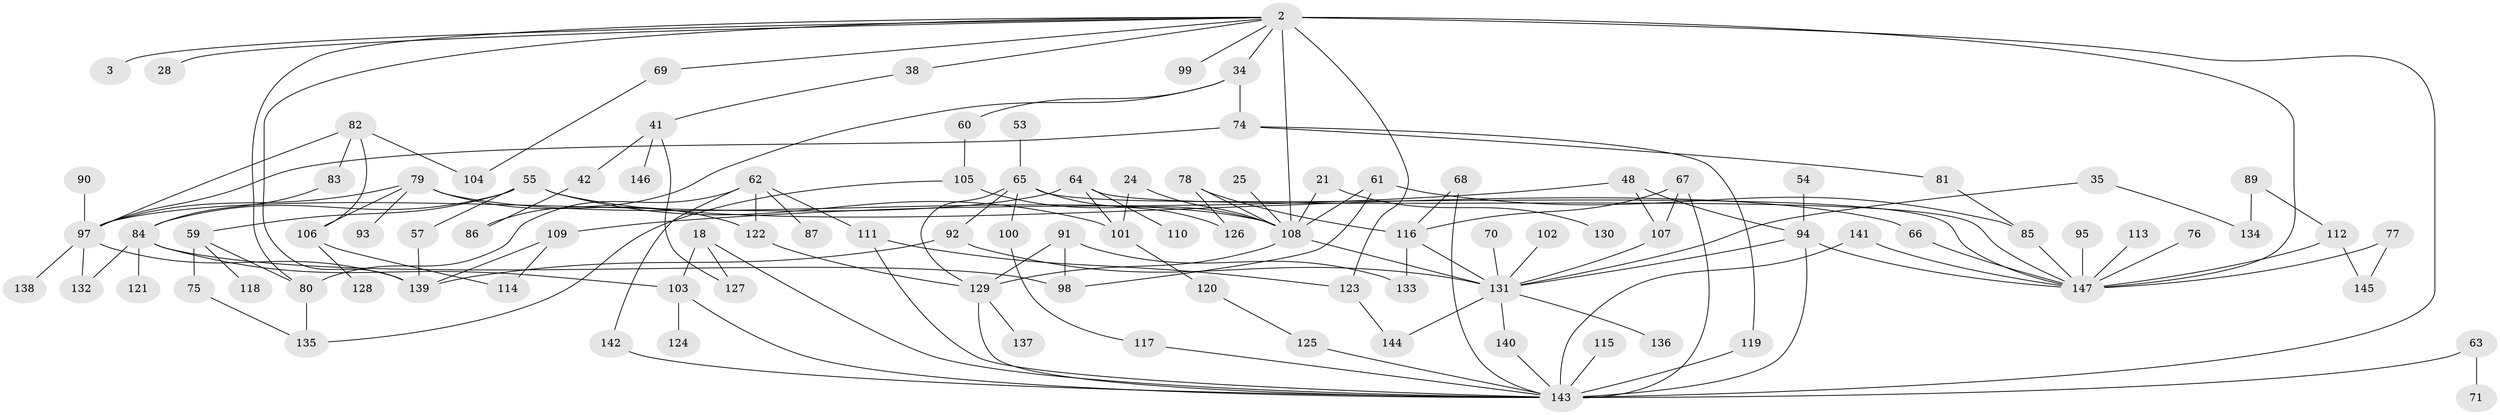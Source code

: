 // original degree distribution, {10: 0.006802721088435374, 9: 0.006802721088435374, 1: 0.19727891156462585, 5: 0.07482993197278912, 6: 0.027210884353741496, 2: 0.3333333333333333, 3: 0.21768707482993196, 4: 0.11564625850340136, 7: 0.02040816326530612}
// Generated by graph-tools (version 1.1) at 2025/44/03/04/25 21:44:45]
// undirected, 102 vertices, 151 edges
graph export_dot {
graph [start="1"]
  node [color=gray90,style=filled];
  2 [super="+1"];
  3;
  18;
  21;
  24;
  25;
  28;
  34;
  35;
  38;
  41;
  42;
  48;
  53;
  54;
  55;
  57;
  59;
  60;
  61;
  62;
  63;
  64;
  65 [super="+39"];
  66 [super="+51"];
  67;
  68;
  69;
  70;
  71;
  74;
  75;
  76;
  77;
  78;
  79;
  80 [super="+29"];
  81;
  82;
  83;
  84;
  85;
  86;
  87;
  89;
  90;
  91;
  92 [super="+44"];
  93;
  94 [super="+16+72"];
  95;
  97 [super="+40+46"];
  98 [super="+88"];
  99;
  100;
  101;
  102;
  103 [super="+52"];
  104;
  105;
  106;
  107;
  108 [super="+26+12+15"];
  109 [super="+45"];
  110;
  111;
  112 [super="+49"];
  113;
  114;
  115;
  116 [super="+37"];
  117;
  118;
  119;
  120;
  121;
  122;
  123;
  124;
  125;
  126;
  127;
  128;
  129 [super="+58+56"];
  130;
  131 [super="+17+96"];
  132;
  133;
  134;
  135;
  136;
  137;
  138;
  139 [super="+36"];
  140;
  141;
  142;
  143 [super="+33+50+73"];
  144;
  145;
  146;
  147 [super="+32+47"];
  2 -- 3;
  2 -- 28;
  2 -- 38;
  2 -- 99;
  2 -- 34;
  2 -- 69;
  2 -- 123;
  2 -- 143 [weight=3];
  2 -- 147 [weight=2];
  2 -- 108 [weight=3];
  2 -- 139;
  2 -- 80;
  18 -- 127;
  18 -- 103 [weight=2];
  18 -- 143;
  21 -- 130;
  21 -- 108;
  24 -- 101;
  24 -- 108;
  25 -- 108;
  34 -- 60;
  34 -- 74;
  34 -- 86;
  35 -- 134;
  35 -- 131;
  38 -- 41;
  41 -- 42;
  41 -- 146;
  41 -- 127;
  42 -- 86;
  48 -- 107;
  48 -- 94;
  48 -- 109;
  53 -- 65;
  54 -- 94;
  55 -- 101;
  55 -- 84;
  55 -- 59;
  55 -- 57;
  55 -- 66;
  57 -- 139;
  59 -- 75;
  59 -- 118;
  59 -- 80;
  60 -- 105;
  61 -- 85;
  61 -- 98;
  61 -- 108;
  62 -- 87;
  62 -- 111;
  62 -- 122;
  62 -- 142;
  62 -- 80;
  63 -- 71;
  63 -- 143;
  64 -- 101;
  64 -- 110;
  64 -- 147;
  64 -- 97;
  65 -- 126;
  65 -- 147;
  65 -- 100;
  65 -- 92;
  65 -- 129;
  66 -- 147;
  67 -- 116;
  67 -- 107;
  67 -- 143;
  68 -- 116;
  68 -- 143;
  69 -- 104;
  70 -- 131;
  74 -- 81;
  74 -- 97;
  74 -- 119;
  75 -- 135;
  76 -- 147;
  77 -- 145;
  77 -- 147;
  78 -- 126;
  78 -- 116;
  78 -- 108;
  79 -- 93;
  79 -- 122;
  79 -- 106;
  79 -- 108;
  79 -- 97;
  80 -- 135;
  81 -- 85;
  82 -- 83;
  82 -- 104;
  82 -- 106;
  82 -- 97;
  83 -- 84;
  84 -- 121;
  84 -- 132;
  84 -- 98 [weight=2];
  84 -- 103;
  85 -- 147;
  89 -- 134;
  89 -- 112;
  90 -- 97;
  91 -- 133;
  91 -- 98;
  91 -- 129;
  92 -- 139;
  92 -- 131;
  94 -- 131;
  94 -- 147;
  94 -- 143 [weight=2];
  95 -- 147;
  97 -- 132;
  97 -- 138;
  97 -- 139;
  100 -- 117;
  101 -- 120;
  102 -- 131;
  103 -- 124;
  103 -- 143;
  105 -- 135;
  105 -- 108;
  106 -- 128;
  106 -- 114;
  107 -- 131;
  108 -- 131 [weight=2];
  108 -- 129;
  109 -- 114;
  109 -- 139;
  111 -- 123;
  111 -- 143;
  112 -- 145;
  112 -- 147;
  113 -- 147;
  115 -- 143;
  116 -- 133;
  116 -- 131;
  117 -- 143;
  119 -- 143;
  120 -- 125;
  122 -- 129;
  123 -- 144;
  125 -- 143;
  129 -- 137;
  129 -- 143;
  131 -- 136;
  131 -- 140;
  131 -- 144;
  140 -- 143;
  141 -- 147;
  141 -- 143;
  142 -- 143;
}
